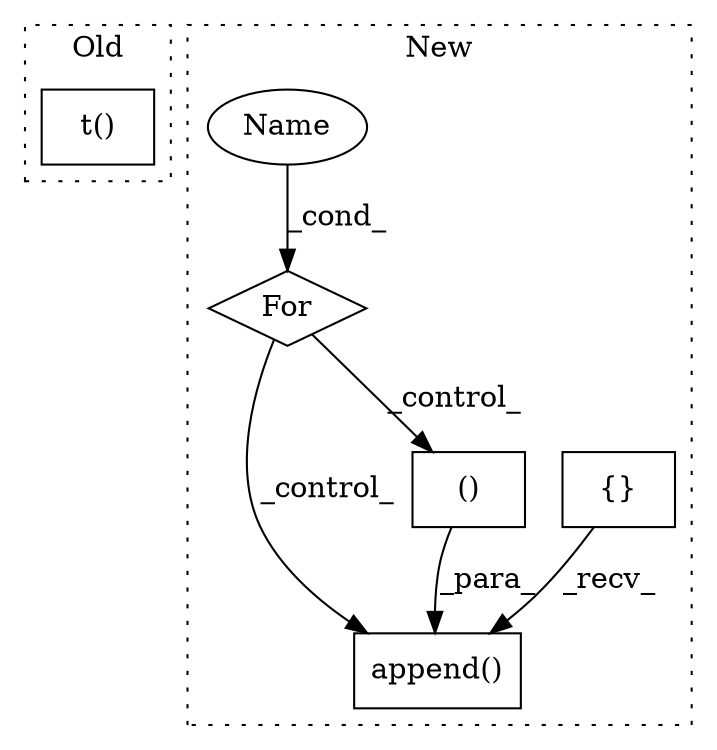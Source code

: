 digraph G {
subgraph cluster0 {
1 [label="t()" a="75" s="4695" l="25" shape="box"];
label = "Old";
style="dotted";
}
subgraph cluster1 {
2 [label="append()" a="75" s="4794,4822" l="16,1" shape="box"];
3 [label="{}" a="59" s="4620,4657" l="1,0" shape="box"];
4 [label="()" a="54" s="4730" l="36" shape="box"];
5 [label="Name" a="87" s="4671" l="1" shape="ellipse"];
6 [label="For" a="107" s="4667,4684" l="4,14" shape="diamond"];
label = "New";
style="dotted";
}
3 -> 2 [label="_recv_"];
4 -> 2 [label="_para_"];
5 -> 6 [label="_cond_"];
6 -> 4 [label="_control_"];
6 -> 2 [label="_control_"];
}
